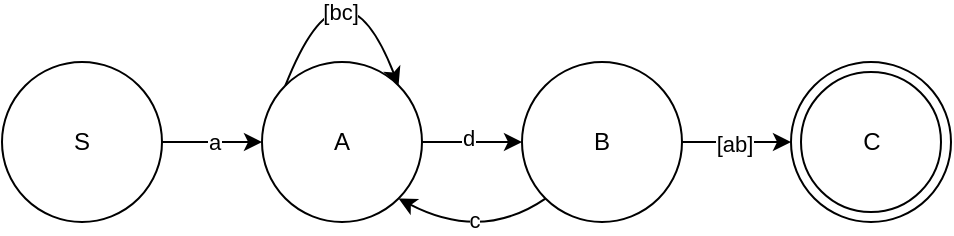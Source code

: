 <mxfile version="28.2.7">
  <diagram name="Seite-1" id="jy354qmWuVlI-Uf6WHHr">
    <mxGraphModel dx="1239" dy="674" grid="1" gridSize="10" guides="1" tooltips="1" connect="1" arrows="1" fold="1" page="1" pageScale="1" pageWidth="1169" pageHeight="827" math="0" shadow="0">
      <root>
        <mxCell id="0" />
        <mxCell id="1" parent="0" />
        <mxCell id="s4KMNy_xZVg9EMG5jO13-3" style="edgeStyle=orthogonalEdgeStyle;rounded=0;orthogonalLoop=1;jettySize=auto;html=1;" edge="1" parent="1" source="s4KMNy_xZVg9EMG5jO13-1" target="s4KMNy_xZVg9EMG5jO13-2">
          <mxGeometry relative="1" as="geometry" />
        </mxCell>
        <mxCell id="s4KMNy_xZVg9EMG5jO13-4" value="a" style="edgeLabel;html=1;align=center;verticalAlign=middle;resizable=0;points=[];" vertex="1" connectable="0" parent="s4KMNy_xZVg9EMG5jO13-3">
          <mxGeometry x="0.04" relative="1" as="geometry">
            <mxPoint as="offset" />
          </mxGeometry>
        </mxCell>
        <mxCell id="s4KMNy_xZVg9EMG5jO13-1" value="S" style="ellipse;whiteSpace=wrap;html=1;aspect=fixed;" vertex="1" parent="1">
          <mxGeometry x="190" y="230" width="80" height="80" as="geometry" />
        </mxCell>
        <mxCell id="s4KMNy_xZVg9EMG5jO13-8" style="edgeStyle=orthogonalEdgeStyle;rounded=0;orthogonalLoop=1;jettySize=auto;html=1;" edge="1" parent="1" source="s4KMNy_xZVg9EMG5jO13-2" target="s4KMNy_xZVg9EMG5jO13-5">
          <mxGeometry relative="1" as="geometry" />
        </mxCell>
        <mxCell id="s4KMNy_xZVg9EMG5jO13-9" value="d" style="edgeLabel;html=1;align=center;verticalAlign=middle;resizable=0;points=[];" vertex="1" connectable="0" parent="s4KMNy_xZVg9EMG5jO13-8">
          <mxGeometry x="-0.08" y="2" relative="1" as="geometry">
            <mxPoint as="offset" />
          </mxGeometry>
        </mxCell>
        <mxCell id="s4KMNy_xZVg9EMG5jO13-2" value="A" style="ellipse;whiteSpace=wrap;html=1;aspect=fixed;" vertex="1" parent="1">
          <mxGeometry x="320" y="230" width="80" height="80" as="geometry" />
        </mxCell>
        <mxCell id="s4KMNy_xZVg9EMG5jO13-10" style="rounded=0;orthogonalLoop=1;jettySize=auto;html=1;exitX=0;exitY=1;exitDx=0;exitDy=0;entryX=1;entryY=1;entryDx=0;entryDy=0;curved=1;" edge="1" parent="1" source="s4KMNy_xZVg9EMG5jO13-5" target="s4KMNy_xZVg9EMG5jO13-2">
          <mxGeometry relative="1" as="geometry">
            <Array as="points">
              <mxPoint x="430" y="320" />
            </Array>
          </mxGeometry>
        </mxCell>
        <mxCell id="s4KMNy_xZVg9EMG5jO13-11" value="c" style="edgeLabel;html=1;align=center;verticalAlign=middle;resizable=0;points=[];" vertex="1" connectable="0" parent="s4KMNy_xZVg9EMG5jO13-10">
          <mxGeometry x="0.101" y="-8" relative="1" as="geometry">
            <mxPoint as="offset" />
          </mxGeometry>
        </mxCell>
        <mxCell id="s4KMNy_xZVg9EMG5jO13-13" style="rounded=0;orthogonalLoop=1;jettySize=auto;html=1;exitX=1;exitY=0.5;exitDx=0;exitDy=0;entryX=0;entryY=0.5;entryDx=0;entryDy=0;" edge="1" parent="1" source="s4KMNy_xZVg9EMG5jO13-5" target="s4KMNy_xZVg9EMG5jO13-12">
          <mxGeometry relative="1" as="geometry" />
        </mxCell>
        <mxCell id="s4KMNy_xZVg9EMG5jO13-14" value="[ab]" style="edgeLabel;html=1;align=center;verticalAlign=middle;resizable=0;points=[];" vertex="1" connectable="0" parent="s4KMNy_xZVg9EMG5jO13-13">
          <mxGeometry x="-0.046" y="-1" relative="1" as="geometry">
            <mxPoint as="offset" />
          </mxGeometry>
        </mxCell>
        <mxCell id="s4KMNy_xZVg9EMG5jO13-5" value="B" style="ellipse;whiteSpace=wrap;html=1;aspect=fixed;" vertex="1" parent="1">
          <mxGeometry x="450" y="230" width="80" height="80" as="geometry" />
        </mxCell>
        <mxCell id="s4KMNy_xZVg9EMG5jO13-6" style="rounded=0;orthogonalLoop=1;jettySize=auto;html=1;exitX=0;exitY=0;exitDx=0;exitDy=0;entryX=1;entryY=0;entryDx=0;entryDy=0;curved=1;" edge="1" parent="1" source="s4KMNy_xZVg9EMG5jO13-2" target="s4KMNy_xZVg9EMG5jO13-2">
          <mxGeometry relative="1" as="geometry">
            <Array as="points">
              <mxPoint x="360" y="170" />
            </Array>
          </mxGeometry>
        </mxCell>
        <mxCell id="s4KMNy_xZVg9EMG5jO13-7" value="[bc]" style="edgeLabel;html=1;align=center;verticalAlign=middle;resizable=0;points=[];" vertex="1" connectable="0" parent="s4KMNy_xZVg9EMG5jO13-6">
          <mxGeometry x="-0.427" y="-12" relative="1" as="geometry">
            <mxPoint as="offset" />
          </mxGeometry>
        </mxCell>
        <mxCell id="s4KMNy_xZVg9EMG5jO13-12" value="C" style="ellipse;whiteSpace=wrap;html=1;aspect=fixed;" vertex="1" parent="1">
          <mxGeometry x="584.5" y="230" width="80" height="80" as="geometry" />
        </mxCell>
        <mxCell id="s4KMNy_xZVg9EMG5jO13-15" value="C" style="ellipse;whiteSpace=wrap;html=1;aspect=fixed;" vertex="1" parent="1">
          <mxGeometry x="589.5" y="235" width="70" height="70" as="geometry" />
        </mxCell>
      </root>
    </mxGraphModel>
  </diagram>
</mxfile>
